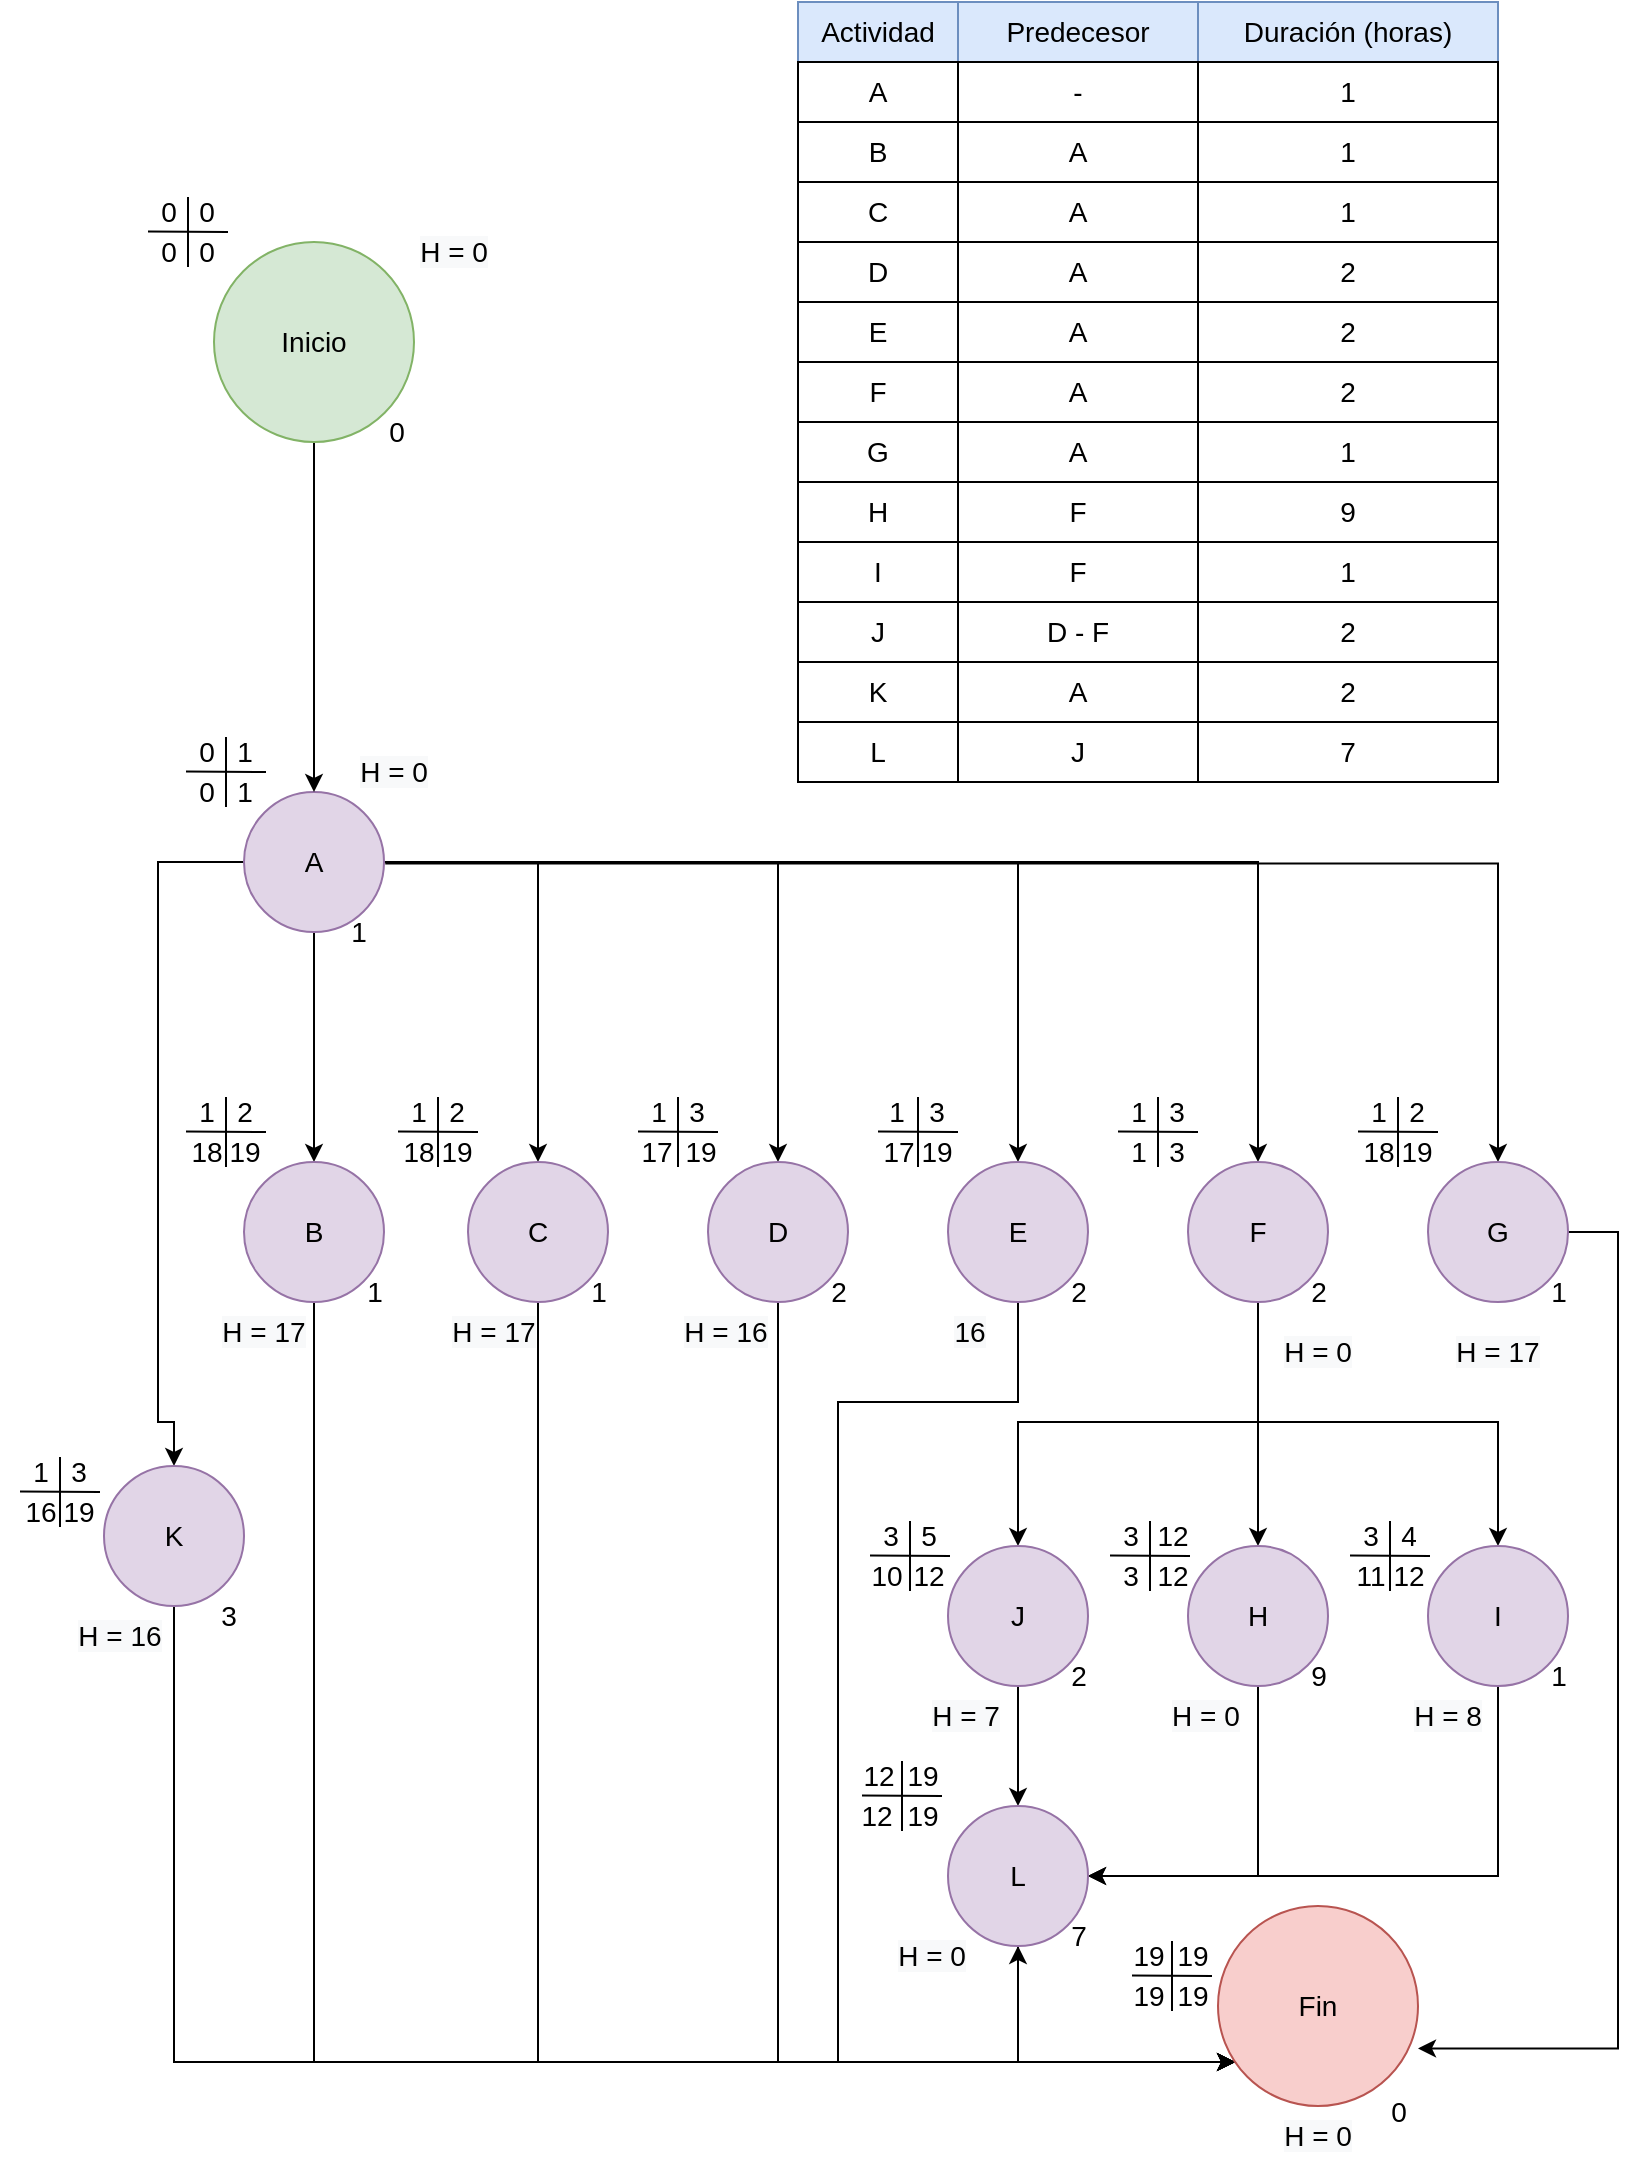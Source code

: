 <mxfile version="20.5.1" type="google"><diagram id="-ViDRQQMkuRnPx9I7hw5" name="Página-1"><mxGraphModel dx="1805" dy="514" grid="1" gridSize="10" guides="1" tooltips="1" connect="1" arrows="1" fold="1" page="1" pageScale="1" pageWidth="827" pageHeight="1169" math="0" shadow="0"><root><mxCell id="0"/><mxCell id="1" parent="0"/><mxCell id="EZRqEh25nMumWZ2dPONU-30" value="Predecesor" style="rounded=0;whiteSpace=wrap;html=1;fontSize=14;fillColor=#dae8fc;strokeColor=#6c8ebf;" vertex="1" parent="1"><mxGeometry x="430" y="40" width="120" height="30" as="geometry"/></mxCell><mxCell id="EZRqEh25nMumWZ2dPONU-31" value="Duración (horas)" style="rounded=0;whiteSpace=wrap;html=1;fontSize=14;fillColor=#dae8fc;strokeColor=#6c8ebf;" vertex="1" parent="1"><mxGeometry x="550" y="40" width="150" height="30" as="geometry"/></mxCell><mxCell id="EZRqEh25nMumWZ2dPONU-32" value="Actividad" style="rounded=0;whiteSpace=wrap;html=1;fontSize=14;fillColor=#dae8fc;strokeColor=#6c8ebf;" vertex="1" parent="1"><mxGeometry x="350" y="40" width="80" height="30" as="geometry"/></mxCell><mxCell id="EZRqEh25nMumWZ2dPONU-33" value="A" style="rounded=0;whiteSpace=wrap;html=1;fontSize=14;" vertex="1" parent="1"><mxGeometry x="350" y="70" width="80" height="30" as="geometry"/></mxCell><mxCell id="EZRqEh25nMumWZ2dPONU-34" value="B" style="rounded=0;whiteSpace=wrap;html=1;fontSize=14;" vertex="1" parent="1"><mxGeometry x="350" y="100" width="80" height="30" as="geometry"/></mxCell><mxCell id="EZRqEh25nMumWZ2dPONU-36" value="C" style="rounded=0;whiteSpace=wrap;html=1;fontSize=14;" vertex="1" parent="1"><mxGeometry x="350" y="130" width="80" height="30" as="geometry"/></mxCell><mxCell id="EZRqEh25nMumWZ2dPONU-37" value="-" style="rounded=0;whiteSpace=wrap;html=1;fontSize=14;" vertex="1" parent="1"><mxGeometry x="430" y="70" width="120" height="30" as="geometry"/></mxCell><mxCell id="EZRqEh25nMumWZ2dPONU-39" value="A" style="rounded=0;whiteSpace=wrap;html=1;fontSize=14;" vertex="1" parent="1"><mxGeometry x="430" y="100" width="120" height="30" as="geometry"/></mxCell><mxCell id="EZRqEh25nMumWZ2dPONU-40" value="" style="rounded=0;whiteSpace=wrap;html=1;fontSize=14;" vertex="1" parent="1"><mxGeometry x="430" y="130" width="120" height="30" as="geometry"/></mxCell><mxCell id="EZRqEh25nMumWZ2dPONU-41" value="1" style="rounded=0;whiteSpace=wrap;html=1;fontSize=14;" vertex="1" parent="1"><mxGeometry x="550" y="70" width="150" height="30" as="geometry"/></mxCell><mxCell id="EZRqEh25nMumWZ2dPONU-42" value="1" style="rounded=0;whiteSpace=wrap;html=1;fontSize=14;" vertex="1" parent="1"><mxGeometry x="550" y="100" width="150" height="30" as="geometry"/></mxCell><mxCell id="EZRqEh25nMumWZ2dPONU-43" value="" style="rounded=0;whiteSpace=wrap;html=1;fontSize=14;" vertex="1" parent="1"><mxGeometry x="550" y="130" width="150" height="30" as="geometry"/></mxCell><mxCell id="EZRqEh25nMumWZ2dPONU-44" value="C" style="rounded=0;whiteSpace=wrap;html=1;fontSize=14;" vertex="1" parent="1"><mxGeometry x="350" y="130" width="80" height="30" as="geometry"/></mxCell><mxCell id="EZRqEh25nMumWZ2dPONU-45" value="D" style="rounded=0;whiteSpace=wrap;html=1;fontSize=14;" vertex="1" parent="1"><mxGeometry x="350" y="160" width="80" height="30" as="geometry"/></mxCell><mxCell id="EZRqEh25nMumWZ2dPONU-46" value="A" style="rounded=0;whiteSpace=wrap;html=1;fontSize=14;" vertex="1" parent="1"><mxGeometry x="430" y="130" width="120" height="30" as="geometry"/></mxCell><mxCell id="EZRqEh25nMumWZ2dPONU-47" value="A" style="rounded=0;whiteSpace=wrap;html=1;fontSize=14;" vertex="1" parent="1"><mxGeometry x="430" y="160" width="120" height="30" as="geometry"/></mxCell><mxCell id="EZRqEh25nMumWZ2dPONU-48" value="1" style="rounded=0;whiteSpace=wrap;html=1;fontSize=14;" vertex="1" parent="1"><mxGeometry x="550" y="130" width="150" height="30" as="geometry"/></mxCell><mxCell id="EZRqEh25nMumWZ2dPONU-49" value="2" style="rounded=0;whiteSpace=wrap;html=1;fontSize=14;" vertex="1" parent="1"><mxGeometry x="550" y="160" width="150" height="30" as="geometry"/></mxCell><mxCell id="EZRqEh25nMumWZ2dPONU-56" value="E" style="rounded=0;whiteSpace=wrap;html=1;fontSize=14;" vertex="1" parent="1"><mxGeometry x="350" y="190" width="80" height="30" as="geometry"/></mxCell><mxCell id="EZRqEh25nMumWZ2dPONU-57" value="C" style="rounded=0;whiteSpace=wrap;html=1;fontSize=14;" vertex="1" parent="1"><mxGeometry x="350" y="220" width="80" height="30" as="geometry"/></mxCell><mxCell id="EZRqEh25nMumWZ2dPONU-58" value="A" style="rounded=0;whiteSpace=wrap;html=1;fontSize=14;" vertex="1" parent="1"><mxGeometry x="430" y="190" width="120" height="30" as="geometry"/></mxCell><mxCell id="EZRqEh25nMumWZ2dPONU-59" value="" style="rounded=0;whiteSpace=wrap;html=1;fontSize=14;" vertex="1" parent="1"><mxGeometry x="430" y="220" width="120" height="30" as="geometry"/></mxCell><mxCell id="EZRqEh25nMumWZ2dPONU-60" value="2" style="rounded=0;whiteSpace=wrap;html=1;fontSize=14;" vertex="1" parent="1"><mxGeometry x="550" y="190" width="150" height="30" as="geometry"/></mxCell><mxCell id="EZRqEh25nMumWZ2dPONU-61" value="" style="rounded=0;whiteSpace=wrap;html=1;fontSize=14;" vertex="1" parent="1"><mxGeometry x="550" y="220" width="150" height="30" as="geometry"/></mxCell><mxCell id="EZRqEh25nMumWZ2dPONU-62" value="F" style="rounded=0;whiteSpace=wrap;html=1;fontSize=14;" vertex="1" parent="1"><mxGeometry x="350" y="220" width="80" height="30" as="geometry"/></mxCell><mxCell id="EZRqEh25nMumWZ2dPONU-63" value="G" style="rounded=0;whiteSpace=wrap;html=1;fontSize=14;" vertex="1" parent="1"><mxGeometry x="350" y="250" width="80" height="30" as="geometry"/></mxCell><mxCell id="EZRqEh25nMumWZ2dPONU-64" value="A" style="rounded=0;whiteSpace=wrap;html=1;fontSize=14;" vertex="1" parent="1"><mxGeometry x="430" y="220" width="120" height="30" as="geometry"/></mxCell><mxCell id="EZRqEh25nMumWZ2dPONU-65" value="A" style="rounded=0;whiteSpace=wrap;html=1;fontSize=14;" vertex="1" parent="1"><mxGeometry x="430" y="250" width="120" height="30" as="geometry"/></mxCell><mxCell id="EZRqEh25nMumWZ2dPONU-66" value="2" style="rounded=0;whiteSpace=wrap;html=1;fontSize=14;" vertex="1" parent="1"><mxGeometry x="550" y="220" width="150" height="30" as="geometry"/></mxCell><mxCell id="EZRqEh25nMumWZ2dPONU-67" value="1" style="rounded=0;whiteSpace=wrap;html=1;fontSize=14;" vertex="1" parent="1"><mxGeometry x="550" y="250" width="150" height="30" as="geometry"/></mxCell><mxCell id="EZRqEh25nMumWZ2dPONU-89" value="C" style="rounded=0;whiteSpace=wrap;html=1;fontSize=14;" vertex="1" parent="1"><mxGeometry x="350" y="280" width="80" height="30" as="geometry"/></mxCell><mxCell id="EZRqEh25nMumWZ2dPONU-90" value="" style="rounded=0;whiteSpace=wrap;html=1;fontSize=14;" vertex="1" parent="1"><mxGeometry x="430" y="280" width="120" height="30" as="geometry"/></mxCell><mxCell id="EZRqEh25nMumWZ2dPONU-91" value="" style="rounded=0;whiteSpace=wrap;html=1;fontSize=14;" vertex="1" parent="1"><mxGeometry x="550" y="280" width="150" height="30" as="geometry"/></mxCell><mxCell id="EZRqEh25nMumWZ2dPONU-92" value="H" style="rounded=0;whiteSpace=wrap;html=1;fontSize=14;" vertex="1" parent="1"><mxGeometry x="350" y="280" width="80" height="30" as="geometry"/></mxCell><mxCell id="EZRqEh25nMumWZ2dPONU-93" value="I" style="rounded=0;whiteSpace=wrap;html=1;fontSize=14;" vertex="1" parent="1"><mxGeometry x="350" y="310" width="80" height="30" as="geometry"/></mxCell><mxCell id="EZRqEh25nMumWZ2dPONU-94" value="F" style="rounded=0;whiteSpace=wrap;html=1;fontSize=14;" vertex="1" parent="1"><mxGeometry x="430" y="280" width="120" height="30" as="geometry"/></mxCell><mxCell id="EZRqEh25nMumWZ2dPONU-95" value="F" style="rounded=0;whiteSpace=wrap;html=1;fontSize=14;" vertex="1" parent="1"><mxGeometry x="430" y="310" width="120" height="30" as="geometry"/></mxCell><mxCell id="EZRqEh25nMumWZ2dPONU-96" value="9" style="rounded=0;whiteSpace=wrap;html=1;fontSize=14;" vertex="1" parent="1"><mxGeometry x="550" y="280" width="150" height="30" as="geometry"/></mxCell><mxCell id="EZRqEh25nMumWZ2dPONU-97" value="1" style="rounded=0;whiteSpace=wrap;html=1;fontSize=14;" vertex="1" parent="1"><mxGeometry x="550" y="310" width="150" height="30" as="geometry"/></mxCell><mxCell id="EZRqEh25nMumWZ2dPONU-98" value="J" style="rounded=0;whiteSpace=wrap;html=1;fontSize=14;" vertex="1" parent="1"><mxGeometry x="350" y="340" width="80" height="30" as="geometry"/></mxCell><mxCell id="EZRqEh25nMumWZ2dPONU-99" value="C" style="rounded=0;whiteSpace=wrap;html=1;fontSize=14;" vertex="1" parent="1"><mxGeometry x="350" y="370" width="80" height="30" as="geometry"/></mxCell><mxCell id="EZRqEh25nMumWZ2dPONU-100" value="D - F" style="rounded=0;whiteSpace=wrap;html=1;fontSize=14;" vertex="1" parent="1"><mxGeometry x="430" y="340" width="120" height="30" as="geometry"/></mxCell><mxCell id="EZRqEh25nMumWZ2dPONU-101" value="" style="rounded=0;whiteSpace=wrap;html=1;fontSize=14;" vertex="1" parent="1"><mxGeometry x="430" y="370" width="120" height="30" as="geometry"/></mxCell><mxCell id="EZRqEh25nMumWZ2dPONU-102" value="2" style="rounded=0;whiteSpace=wrap;html=1;fontSize=14;" vertex="1" parent="1"><mxGeometry x="550" y="340" width="150" height="30" as="geometry"/></mxCell><mxCell id="EZRqEh25nMumWZ2dPONU-103" value="" style="rounded=0;whiteSpace=wrap;html=1;fontSize=14;" vertex="1" parent="1"><mxGeometry x="550" y="370" width="150" height="30" as="geometry"/></mxCell><mxCell id="EZRqEh25nMumWZ2dPONU-104" value="K" style="rounded=0;whiteSpace=wrap;html=1;fontSize=14;" vertex="1" parent="1"><mxGeometry x="350" y="370" width="80" height="30" as="geometry"/></mxCell><mxCell id="EZRqEh25nMumWZ2dPONU-105" value="L" style="rounded=0;whiteSpace=wrap;html=1;fontSize=14;" vertex="1" parent="1"><mxGeometry x="350" y="400" width="80" height="30" as="geometry"/></mxCell><mxCell id="EZRqEh25nMumWZ2dPONU-106" value="A" style="rounded=0;whiteSpace=wrap;html=1;fontSize=14;" vertex="1" parent="1"><mxGeometry x="430" y="370" width="120" height="30" as="geometry"/></mxCell><mxCell id="EZRqEh25nMumWZ2dPONU-107" value="J" style="rounded=0;whiteSpace=wrap;html=1;fontSize=14;" vertex="1" parent="1"><mxGeometry x="430" y="400" width="120" height="30" as="geometry"/></mxCell><mxCell id="EZRqEh25nMumWZ2dPONU-108" value="2" style="rounded=0;whiteSpace=wrap;html=1;fontSize=14;" vertex="1" parent="1"><mxGeometry x="550" y="370" width="150" height="30" as="geometry"/></mxCell><mxCell id="EZRqEh25nMumWZ2dPONU-109" value="7" style="rounded=0;whiteSpace=wrap;html=1;fontSize=14;" vertex="1" parent="1"><mxGeometry x="550" y="400" width="150" height="30" as="geometry"/></mxCell><mxCell id="EZRqEh25nMumWZ2dPONU-170" style="edgeStyle=orthogonalEdgeStyle;rounded=0;orthogonalLoop=1;jettySize=auto;html=1;entryX=0.5;entryY=0;entryDx=0;entryDy=0;fontSize=14;" edge="1" parent="1" target="EZRqEh25nMumWZ2dPONU-128"><mxGeometry relative="1" as="geometry"><mxPoint x="155" y="470" as="sourcePoint"/></mxGeometry></mxCell><mxCell id="EZRqEh25nMumWZ2dPONU-171" style="edgeStyle=orthogonalEdgeStyle;rounded=0;orthogonalLoop=1;jettySize=auto;html=1;entryX=0.5;entryY=0;entryDx=0;entryDy=0;fontSize=14;" edge="1" parent="1" target="EZRqEh25nMumWZ2dPONU-138"><mxGeometry relative="1" as="geometry"><mxPoint x="155" y="470" as="sourcePoint"/></mxGeometry></mxCell><mxCell id="EZRqEh25nMumWZ2dPONU-172" style="edgeStyle=orthogonalEdgeStyle;rounded=0;orthogonalLoop=1;jettySize=auto;html=1;entryX=0.5;entryY=0;entryDx=0;entryDy=0;fontSize=14;" edge="1" parent="1" target="EZRqEh25nMumWZ2dPONU-146"><mxGeometry relative="1" as="geometry"><mxPoint x="155" y="470" as="sourcePoint"/></mxGeometry></mxCell><mxCell id="EZRqEh25nMumWZ2dPONU-173" style="edgeStyle=orthogonalEdgeStyle;rounded=0;orthogonalLoop=1;jettySize=auto;html=1;entryX=0.5;entryY=0;entryDx=0;entryDy=0;fontSize=14;exitX=1;exitY=0.5;exitDx=0;exitDy=0;" edge="1" parent="1" source="EZRqEh25nMumWZ2dPONU-120" target="EZRqEh25nMumWZ2dPONU-154"><mxGeometry relative="1" as="geometry"><mxPoint x="155" y="470" as="sourcePoint"/></mxGeometry></mxCell><mxCell id="EZRqEh25nMumWZ2dPONU-174" style="edgeStyle=orthogonalEdgeStyle;rounded=0;orthogonalLoop=1;jettySize=auto;html=1;entryX=0.5;entryY=0;entryDx=0;entryDy=0;fontSize=14;exitX=1.009;exitY=0.51;exitDx=0;exitDy=0;exitPerimeter=0;" edge="1" parent="1" source="EZRqEh25nMumWZ2dPONU-120" target="EZRqEh25nMumWZ2dPONU-162"><mxGeometry relative="1" as="geometry"><mxPoint x="155" y="470" as="sourcePoint"/></mxGeometry></mxCell><mxCell id="EZRqEh25nMumWZ2dPONU-111" value="0" style="text;html=1;align=center;verticalAlign=middle;resizable=0;points=[];autosize=1;strokeColor=none;fillColor=none;fontSize=14;" vertex="1" parent="1"><mxGeometry x="134" y="240" width="30" height="30" as="geometry"/></mxCell><mxCell id="EZRqEh25nMumWZ2dPONU-112" value="" style="endArrow=none;html=1;rounded=0;fontSize=14;" edge="1" parent="1"><mxGeometry width="50" height="50" relative="1" as="geometry"><mxPoint x="25" y="154.76" as="sourcePoint"/><mxPoint x="65" y="155" as="targetPoint"/></mxGeometry></mxCell><mxCell id="EZRqEh25nMumWZ2dPONU-113" value="" style="endArrow=none;html=1;rounded=0;fontSize=14;" edge="1" parent="1"><mxGeometry width="50" height="50" relative="1" as="geometry"><mxPoint x="45" y="137.5" as="sourcePoint"/><mxPoint x="45" y="172.5" as="targetPoint"/></mxGeometry></mxCell><mxCell id="EZRqEh25nMumWZ2dPONU-114" value="0" style="text;html=1;align=center;verticalAlign=middle;resizable=0;points=[];autosize=1;strokeColor=none;fillColor=none;fontSize=14;" vertex="1" parent="1"><mxGeometry x="20" y="130" width="30" height="30" as="geometry"/></mxCell><mxCell id="EZRqEh25nMumWZ2dPONU-115" value="0" style="text;html=1;align=center;verticalAlign=middle;resizable=0;points=[];autosize=1;strokeColor=none;fillColor=none;fontSize=14;" vertex="1" parent="1"><mxGeometry x="39" y="130" width="30" height="30" as="geometry"/></mxCell><mxCell id="EZRqEh25nMumWZ2dPONU-116" value="0" style="text;html=1;align=center;verticalAlign=middle;resizable=0;points=[];autosize=1;strokeColor=none;fillColor=none;fontSize=14;" vertex="1" parent="1"><mxGeometry x="20" y="150" width="30" height="30" as="geometry"/></mxCell><mxCell id="EZRqEh25nMumWZ2dPONU-117" value="0" style="text;html=1;align=center;verticalAlign=middle;resizable=0;points=[];autosize=1;strokeColor=none;fillColor=none;fontSize=14;" vertex="1" parent="1"><mxGeometry x="39" y="150" width="30" height="30" as="geometry"/></mxCell><mxCell id="EZRqEh25nMumWZ2dPONU-192" style="edgeStyle=orthogonalEdgeStyle;rounded=0;orthogonalLoop=1;jettySize=auto;html=1;entryX=0.5;entryY=0;entryDx=0;entryDy=0;fontSize=14;" edge="1" parent="1" source="EZRqEh25nMumWZ2dPONU-120" target="EZRqEh25nMumWZ2dPONU-184"><mxGeometry relative="1" as="geometry"/></mxCell><mxCell id="EZRqEh25nMumWZ2dPONU-233" style="edgeStyle=orthogonalEdgeStyle;rounded=0;orthogonalLoop=1;jettySize=auto;html=1;fontSize=14;" edge="1" parent="1" source="EZRqEh25nMumWZ2dPONU-120" target="EZRqEh25nMumWZ2dPONU-224"><mxGeometry relative="1" as="geometry"><Array as="points"><mxPoint x="30" y="470"/><mxPoint x="30" y="750"/><mxPoint x="38" y="750"/></Array></mxGeometry></mxCell><mxCell id="EZRqEh25nMumWZ2dPONU-120" value="A" style="ellipse;whiteSpace=wrap;html=1;aspect=fixed;fontSize=14;fillColor=#e1d5e7;strokeColor=#9673a6;" vertex="1" parent="1"><mxGeometry x="73" y="435" width="70" height="70" as="geometry"/></mxCell><mxCell id="EZRqEh25nMumWZ2dPONU-121" value="1" style="text;html=1;align=center;verticalAlign=middle;resizable=0;points=[];autosize=1;strokeColor=none;fillColor=none;fontSize=14;" vertex="1" parent="1"><mxGeometry x="115" y="490" width="30" height="30" as="geometry"/></mxCell><mxCell id="EZRqEh25nMumWZ2dPONU-122" value="" style="endArrow=none;html=1;rounded=0;fontSize=14;" edge="1" parent="1"><mxGeometry width="50" height="50" relative="1" as="geometry"><mxPoint x="44" y="424.76" as="sourcePoint"/><mxPoint x="84" y="425" as="targetPoint"/></mxGeometry></mxCell><mxCell id="EZRqEh25nMumWZ2dPONU-123" value="" style="endArrow=none;html=1;rounded=0;fontSize=14;" edge="1" parent="1"><mxGeometry width="50" height="50" relative="1" as="geometry"><mxPoint x="64" y="407.5" as="sourcePoint"/><mxPoint x="64" y="442.5" as="targetPoint"/></mxGeometry></mxCell><mxCell id="EZRqEh25nMumWZ2dPONU-124" value="0" style="text;html=1;align=center;verticalAlign=middle;resizable=0;points=[];autosize=1;strokeColor=none;fillColor=none;fontSize=14;" vertex="1" parent="1"><mxGeometry x="39" y="400" width="30" height="30" as="geometry"/></mxCell><mxCell id="EZRqEh25nMumWZ2dPONU-125" value="1" style="text;html=1;align=center;verticalAlign=middle;resizable=0;points=[];autosize=1;strokeColor=none;fillColor=none;fontSize=14;" vertex="1" parent="1"><mxGeometry x="58" y="400" width="30" height="30" as="geometry"/></mxCell><mxCell id="EZRqEh25nMumWZ2dPONU-126" value="0" style="text;html=1;align=center;verticalAlign=middle;resizable=0;points=[];autosize=1;strokeColor=none;fillColor=none;fontSize=14;" vertex="1" parent="1"><mxGeometry x="39" y="420" width="30" height="30" as="geometry"/></mxCell><mxCell id="EZRqEh25nMumWZ2dPONU-127" value="1" style="text;html=1;align=center;verticalAlign=middle;resizable=0;points=[];autosize=1;strokeColor=none;fillColor=none;fontSize=14;" vertex="1" parent="1"><mxGeometry x="58" y="420" width="30" height="30" as="geometry"/></mxCell><mxCell id="EZRqEh25nMumWZ2dPONU-287" style="edgeStyle=orthogonalEdgeStyle;rounded=0;orthogonalLoop=1;jettySize=auto;html=1;fontSize=14;" edge="1" parent="1" source="EZRqEh25nMumWZ2dPONU-128" target="EZRqEh25nMumWZ2dPONU-259"><mxGeometry relative="1" as="geometry"><Array as="points"><mxPoint x="220" y="1070"/></Array></mxGeometry></mxCell><mxCell id="EZRqEh25nMumWZ2dPONU-128" value="C" style="ellipse;whiteSpace=wrap;html=1;aspect=fixed;fontSize=14;fillColor=#e1d5e7;strokeColor=#9673a6;" vertex="1" parent="1"><mxGeometry x="185" y="620" width="70" height="70" as="geometry"/></mxCell><mxCell id="EZRqEh25nMumWZ2dPONU-129" value="1" style="text;html=1;align=center;verticalAlign=middle;resizable=0;points=[];autosize=1;strokeColor=none;fillColor=none;fontSize=14;" vertex="1" parent="1"><mxGeometry x="235" y="670" width="30" height="30" as="geometry"/></mxCell><mxCell id="EZRqEh25nMumWZ2dPONU-130" value="" style="endArrow=none;html=1;rounded=0;fontSize=14;" edge="1" parent="1"><mxGeometry width="50" height="50" relative="1" as="geometry"><mxPoint x="150" y="604.76" as="sourcePoint"/><mxPoint x="190" y="605" as="targetPoint"/></mxGeometry></mxCell><mxCell id="EZRqEh25nMumWZ2dPONU-131" value="" style="endArrow=none;html=1;rounded=0;fontSize=14;" edge="1" parent="1"><mxGeometry width="50" height="50" relative="1" as="geometry"><mxPoint x="170" y="587.5" as="sourcePoint"/><mxPoint x="170" y="622.5" as="targetPoint"/></mxGeometry></mxCell><mxCell id="EZRqEh25nMumWZ2dPONU-132" value="2" style="text;html=1;align=center;verticalAlign=middle;resizable=0;points=[];autosize=1;strokeColor=none;fillColor=none;fontSize=14;" vertex="1" parent="1"><mxGeometry x="164" y="580" width="30" height="30" as="geometry"/></mxCell><mxCell id="EZRqEh25nMumWZ2dPONU-133" value="19" style="text;html=1;align=center;verticalAlign=middle;resizable=0;points=[];autosize=1;strokeColor=none;fillColor=none;fontSize=14;" vertex="1" parent="1"><mxGeometry x="159" y="600" width="40" height="30" as="geometry"/></mxCell><mxCell id="EZRqEh25nMumWZ2dPONU-135" value="1" style="text;html=1;align=center;verticalAlign=middle;resizable=0;points=[];autosize=1;strokeColor=none;fillColor=none;fontSize=14;" vertex="1" parent="1"><mxGeometry x="145" y="580" width="30" height="30" as="geometry"/></mxCell><mxCell id="EZRqEh25nMumWZ2dPONU-136" value="18" style="text;html=1;align=center;verticalAlign=middle;resizable=0;points=[];autosize=1;strokeColor=none;fillColor=none;fontSize=14;" vertex="1" parent="1"><mxGeometry x="140" y="600" width="40" height="30" as="geometry"/></mxCell><mxCell id="EZRqEh25nMumWZ2dPONU-290" style="edgeStyle=orthogonalEdgeStyle;rounded=0;orthogonalLoop=1;jettySize=auto;html=1;fontSize=14;" edge="1" parent="1" source="EZRqEh25nMumWZ2dPONU-138" target="EZRqEh25nMumWZ2dPONU-259"><mxGeometry relative="1" as="geometry"><Array as="points"><mxPoint x="340" y="1070"/></Array></mxGeometry></mxCell><mxCell id="EZRqEh25nMumWZ2dPONU-138" value="D" style="ellipse;whiteSpace=wrap;html=1;aspect=fixed;fontSize=14;fillColor=#e1d5e7;strokeColor=#9673a6;" vertex="1" parent="1"><mxGeometry x="305" y="620" width="70" height="70" as="geometry"/></mxCell><mxCell id="EZRqEh25nMumWZ2dPONU-139" value="2" style="text;html=1;align=center;verticalAlign=middle;resizable=0;points=[];autosize=1;strokeColor=none;fillColor=none;fontSize=14;" vertex="1" parent="1"><mxGeometry x="355" y="670" width="30" height="30" as="geometry"/></mxCell><mxCell id="EZRqEh25nMumWZ2dPONU-140" value="" style="endArrow=none;html=1;rounded=0;fontSize=14;" edge="1" parent="1"><mxGeometry width="50" height="50" relative="1" as="geometry"><mxPoint x="270" y="604.76" as="sourcePoint"/><mxPoint x="310" y="605" as="targetPoint"/></mxGeometry></mxCell><mxCell id="EZRqEh25nMumWZ2dPONU-141" value="" style="endArrow=none;html=1;rounded=0;fontSize=14;" edge="1" parent="1"><mxGeometry width="50" height="50" relative="1" as="geometry"><mxPoint x="290" y="587.5" as="sourcePoint"/><mxPoint x="290" y="622.5" as="targetPoint"/></mxGeometry></mxCell><mxCell id="EZRqEh25nMumWZ2dPONU-142" value="3" style="text;html=1;align=center;verticalAlign=middle;resizable=0;points=[];autosize=1;strokeColor=none;fillColor=none;fontSize=14;" vertex="1" parent="1"><mxGeometry x="284" y="580" width="30" height="30" as="geometry"/></mxCell><mxCell id="EZRqEh25nMumWZ2dPONU-143" value="19" style="text;html=1;align=center;verticalAlign=middle;resizable=0;points=[];autosize=1;strokeColor=none;fillColor=none;fontSize=14;" vertex="1" parent="1"><mxGeometry x="281" y="600" width="40" height="30" as="geometry"/></mxCell><mxCell id="EZRqEh25nMumWZ2dPONU-144" value="1" style="text;html=1;align=center;verticalAlign=middle;resizable=0;points=[];autosize=1;strokeColor=none;fillColor=none;fontSize=14;" vertex="1" parent="1"><mxGeometry x="265" y="580" width="30" height="30" as="geometry"/></mxCell><mxCell id="EZRqEh25nMumWZ2dPONU-145" value="17" style="text;html=1;align=center;verticalAlign=middle;resizable=0;points=[];autosize=1;strokeColor=none;fillColor=none;fontSize=14;" vertex="1" parent="1"><mxGeometry x="259" y="600" width="40" height="30" as="geometry"/></mxCell><mxCell id="EZRqEh25nMumWZ2dPONU-292" style="edgeStyle=orthogonalEdgeStyle;rounded=0;orthogonalLoop=1;jettySize=auto;html=1;fontSize=14;" edge="1" parent="1" source="EZRqEh25nMumWZ2dPONU-146" target="EZRqEh25nMumWZ2dPONU-259"><mxGeometry relative="1" as="geometry"><Array as="points"><mxPoint x="460" y="740"/><mxPoint x="370" y="740"/><mxPoint x="370" y="1070"/></Array></mxGeometry></mxCell><mxCell id="EZRqEh25nMumWZ2dPONU-146" value="E" style="ellipse;whiteSpace=wrap;html=1;aspect=fixed;fontSize=14;fillColor=#e1d5e7;strokeColor=#9673a6;" vertex="1" parent="1"><mxGeometry x="425" y="620" width="70" height="70" as="geometry"/></mxCell><mxCell id="EZRqEh25nMumWZ2dPONU-147" value="2" style="text;html=1;align=center;verticalAlign=middle;resizable=0;points=[];autosize=1;strokeColor=none;fillColor=none;fontSize=14;" vertex="1" parent="1"><mxGeometry x="475" y="670" width="30" height="30" as="geometry"/></mxCell><mxCell id="EZRqEh25nMumWZ2dPONU-148" value="" style="endArrow=none;html=1;rounded=0;fontSize=14;" edge="1" parent="1"><mxGeometry width="50" height="50" relative="1" as="geometry"><mxPoint x="390" y="604.76" as="sourcePoint"/><mxPoint x="430" y="605" as="targetPoint"/></mxGeometry></mxCell><mxCell id="EZRqEh25nMumWZ2dPONU-149" value="" style="endArrow=none;html=1;rounded=0;fontSize=14;" edge="1" parent="1"><mxGeometry width="50" height="50" relative="1" as="geometry"><mxPoint x="410" y="587.5" as="sourcePoint"/><mxPoint x="410" y="622.5" as="targetPoint"/></mxGeometry></mxCell><mxCell id="EZRqEh25nMumWZ2dPONU-150" value="3" style="text;html=1;align=center;verticalAlign=middle;resizable=0;points=[];autosize=1;strokeColor=none;fillColor=none;fontSize=14;" vertex="1" parent="1"><mxGeometry x="404" y="580" width="30" height="30" as="geometry"/></mxCell><mxCell id="EZRqEh25nMumWZ2dPONU-151" value="19" style="text;html=1;align=center;verticalAlign=middle;resizable=0;points=[];autosize=1;strokeColor=none;fillColor=none;fontSize=14;" vertex="1" parent="1"><mxGeometry x="399" y="600" width="40" height="30" as="geometry"/></mxCell><mxCell id="EZRqEh25nMumWZ2dPONU-152" value="1" style="text;html=1;align=center;verticalAlign=middle;resizable=0;points=[];autosize=1;strokeColor=none;fillColor=none;fontSize=14;" vertex="1" parent="1"><mxGeometry x="384" y="580" width="30" height="30" as="geometry"/></mxCell><mxCell id="EZRqEh25nMumWZ2dPONU-153" value="17" style="text;html=1;align=center;verticalAlign=middle;resizable=0;points=[];autosize=1;strokeColor=none;fillColor=none;fontSize=14;" vertex="1" parent="1"><mxGeometry x="380" y="600" width="40" height="30" as="geometry"/></mxCell><mxCell id="EZRqEh25nMumWZ2dPONU-199" style="edgeStyle=orthogonalEdgeStyle;rounded=0;orthogonalLoop=1;jettySize=auto;html=1;entryX=0.5;entryY=0;entryDx=0;entryDy=0;fontSize=14;" edge="1" parent="1" source="EZRqEh25nMumWZ2dPONU-154" target="EZRqEh25nMumWZ2dPONU-194"><mxGeometry relative="1" as="geometry"/></mxCell><mxCell id="EZRqEh25nMumWZ2dPONU-213" style="edgeStyle=orthogonalEdgeStyle;rounded=0;orthogonalLoop=1;jettySize=auto;html=1;entryX=0.5;entryY=0;entryDx=0;entryDy=0;fontSize=14;" edge="1" parent="1" source="EZRqEh25nMumWZ2dPONU-154" target="EZRqEh25nMumWZ2dPONU-203"><mxGeometry relative="1" as="geometry"><Array as="points"><mxPoint x="580" y="750"/><mxPoint x="700" y="750"/></Array></mxGeometry></mxCell><mxCell id="EZRqEh25nMumWZ2dPONU-222" style="edgeStyle=orthogonalEdgeStyle;rounded=0;orthogonalLoop=1;jettySize=auto;html=1;entryX=0.5;entryY=0;entryDx=0;entryDy=0;fontSize=14;" edge="1" parent="1" source="EZRqEh25nMumWZ2dPONU-154" target="EZRqEh25nMumWZ2dPONU-214"><mxGeometry relative="1" as="geometry"><Array as="points"><mxPoint x="580" y="750"/><mxPoint x="460" y="750"/></Array></mxGeometry></mxCell><mxCell id="EZRqEh25nMumWZ2dPONU-154" value="F" style="ellipse;whiteSpace=wrap;html=1;aspect=fixed;fontSize=14;fillColor=#e1d5e7;strokeColor=#9673a6;" vertex="1" parent="1"><mxGeometry x="545" y="620" width="70" height="70" as="geometry"/></mxCell><mxCell id="EZRqEh25nMumWZ2dPONU-155" value="2" style="text;html=1;align=center;verticalAlign=middle;resizable=0;points=[];autosize=1;strokeColor=none;fillColor=none;fontSize=14;" vertex="1" parent="1"><mxGeometry x="595" y="670" width="30" height="30" as="geometry"/></mxCell><mxCell id="EZRqEh25nMumWZ2dPONU-156" value="" style="endArrow=none;html=1;rounded=0;fontSize=14;" edge="1" parent="1"><mxGeometry width="50" height="50" relative="1" as="geometry"><mxPoint x="510" y="604.76" as="sourcePoint"/><mxPoint x="550" y="605" as="targetPoint"/></mxGeometry></mxCell><mxCell id="EZRqEh25nMumWZ2dPONU-157" value="" style="endArrow=none;html=1;rounded=0;fontSize=14;" edge="1" parent="1"><mxGeometry width="50" height="50" relative="1" as="geometry"><mxPoint x="530" y="587.5" as="sourcePoint"/><mxPoint x="530" y="622.5" as="targetPoint"/></mxGeometry></mxCell><mxCell id="EZRqEh25nMumWZ2dPONU-158" value="3" style="text;html=1;align=center;verticalAlign=middle;resizable=0;points=[];autosize=1;strokeColor=none;fillColor=none;fontSize=14;" vertex="1" parent="1"><mxGeometry x="524" y="580" width="30" height="30" as="geometry"/></mxCell><mxCell id="EZRqEh25nMumWZ2dPONU-159" value="3" style="text;html=1;align=center;verticalAlign=middle;resizable=0;points=[];autosize=1;strokeColor=none;fillColor=none;fontSize=14;" vertex="1" parent="1"><mxGeometry x="524" y="600" width="30" height="30" as="geometry"/></mxCell><mxCell id="EZRqEh25nMumWZ2dPONU-160" value="1" style="text;html=1;align=center;verticalAlign=middle;resizable=0;points=[];autosize=1;strokeColor=none;fillColor=none;fontSize=14;" vertex="1" parent="1"><mxGeometry x="505" y="580" width="30" height="30" as="geometry"/></mxCell><mxCell id="EZRqEh25nMumWZ2dPONU-161" value="1" style="text;html=1;align=center;verticalAlign=middle;resizable=0;points=[];autosize=1;strokeColor=none;fillColor=none;fontSize=14;" vertex="1" parent="1"><mxGeometry x="505" y="600" width="30" height="30" as="geometry"/></mxCell><mxCell id="EZRqEh25nMumWZ2dPONU-293" style="edgeStyle=orthogonalEdgeStyle;rounded=0;orthogonalLoop=1;jettySize=auto;html=1;entryX=1;entryY=0.712;entryDx=0;entryDy=0;entryPerimeter=0;fontSize=14;" edge="1" parent="1" source="EZRqEh25nMumWZ2dPONU-162" target="EZRqEh25nMumWZ2dPONU-259"><mxGeometry relative="1" as="geometry"><Array as="points"><mxPoint x="760" y="655"/><mxPoint x="760" y="1063"/></Array></mxGeometry></mxCell><mxCell id="EZRqEh25nMumWZ2dPONU-162" value="G" style="ellipse;whiteSpace=wrap;html=1;aspect=fixed;fontSize=14;fillColor=#e1d5e7;strokeColor=#9673a6;" vertex="1" parent="1"><mxGeometry x="665" y="620" width="70" height="70" as="geometry"/></mxCell><mxCell id="EZRqEh25nMumWZ2dPONU-163" value="1" style="text;html=1;align=center;verticalAlign=middle;resizable=0;points=[];autosize=1;strokeColor=none;fillColor=none;fontSize=14;" vertex="1" parent="1"><mxGeometry x="715" y="670" width="30" height="30" as="geometry"/></mxCell><mxCell id="EZRqEh25nMumWZ2dPONU-164" value="" style="endArrow=none;html=1;rounded=0;fontSize=14;" edge="1" parent="1"><mxGeometry width="50" height="50" relative="1" as="geometry"><mxPoint x="630" y="604.76" as="sourcePoint"/><mxPoint x="670" y="605" as="targetPoint"/></mxGeometry></mxCell><mxCell id="EZRqEh25nMumWZ2dPONU-165" value="" style="endArrow=none;html=1;rounded=0;fontSize=14;" edge="1" parent="1"><mxGeometry width="50" height="50" relative="1" as="geometry"><mxPoint x="650" y="587.5" as="sourcePoint"/><mxPoint x="650" y="622.5" as="targetPoint"/></mxGeometry></mxCell><mxCell id="EZRqEh25nMumWZ2dPONU-166" value="2" style="text;html=1;align=center;verticalAlign=middle;resizable=0;points=[];autosize=1;strokeColor=none;fillColor=none;fontSize=14;" vertex="1" parent="1"><mxGeometry x="644" y="580" width="30" height="30" as="geometry"/></mxCell><mxCell id="EZRqEh25nMumWZ2dPONU-167" value="19" style="text;html=1;align=center;verticalAlign=middle;resizable=0;points=[];autosize=1;strokeColor=none;fillColor=none;fontSize=14;" vertex="1" parent="1"><mxGeometry x="639" y="600" width="40" height="30" as="geometry"/></mxCell><mxCell id="EZRqEh25nMumWZ2dPONU-168" value="1" style="text;html=1;align=center;verticalAlign=middle;resizable=0;points=[];autosize=1;strokeColor=none;fillColor=none;fontSize=14;" vertex="1" parent="1"><mxGeometry x="625" y="580" width="30" height="30" as="geometry"/></mxCell><mxCell id="EZRqEh25nMumWZ2dPONU-169" value="18" style="text;html=1;align=center;verticalAlign=middle;resizable=0;points=[];autosize=1;strokeColor=none;fillColor=none;fontSize=14;" vertex="1" parent="1"><mxGeometry x="620" y="600" width="40" height="30" as="geometry"/></mxCell><mxCell id="EZRqEh25nMumWZ2dPONU-176" style="edgeStyle=orthogonalEdgeStyle;rounded=0;orthogonalLoop=1;jettySize=auto;html=1;entryX=0.5;entryY=0;entryDx=0;entryDy=0;fontSize=14;" edge="1" parent="1" source="EZRqEh25nMumWZ2dPONU-175" target="EZRqEh25nMumWZ2dPONU-120"><mxGeometry relative="1" as="geometry"/></mxCell><mxCell id="EZRqEh25nMumWZ2dPONU-175" value="Inicio" style="ellipse;whiteSpace=wrap;html=1;aspect=fixed;fontSize=14;fillColor=#d5e8d4;strokeColor=#82b366;" vertex="1" parent="1"><mxGeometry x="58" y="160" width="100" height="100" as="geometry"/></mxCell><mxCell id="EZRqEh25nMumWZ2dPONU-286" style="edgeStyle=orthogonalEdgeStyle;rounded=0;orthogonalLoop=1;jettySize=auto;html=1;fontSize=14;" edge="1" parent="1" source="EZRqEh25nMumWZ2dPONU-184" target="EZRqEh25nMumWZ2dPONU-234"><mxGeometry relative="1" as="geometry"><Array as="points"><mxPoint x="108" y="1070"/><mxPoint x="460" y="1070"/></Array></mxGeometry></mxCell><mxCell id="EZRqEh25nMumWZ2dPONU-184" value="B" style="ellipse;whiteSpace=wrap;html=1;aspect=fixed;fontSize=14;fillColor=#e1d5e7;strokeColor=#9673a6;" vertex="1" parent="1"><mxGeometry x="73" y="620" width="70" height="70" as="geometry"/></mxCell><mxCell id="EZRqEh25nMumWZ2dPONU-186" value="" style="endArrow=none;html=1;rounded=0;fontSize=14;" edge="1" parent="1"><mxGeometry width="50" height="50" relative="1" as="geometry"><mxPoint x="44" y="604.76" as="sourcePoint"/><mxPoint x="84" y="605" as="targetPoint"/></mxGeometry></mxCell><mxCell id="EZRqEh25nMumWZ2dPONU-187" value="" style="endArrow=none;html=1;rounded=0;fontSize=14;" edge="1" parent="1"><mxGeometry width="50" height="50" relative="1" as="geometry"><mxPoint x="64" y="587.5" as="sourcePoint"/><mxPoint x="64" y="622.5" as="targetPoint"/></mxGeometry></mxCell><mxCell id="EZRqEh25nMumWZ2dPONU-188" value="2" style="text;html=1;align=center;verticalAlign=middle;resizable=0;points=[];autosize=1;strokeColor=none;fillColor=none;fontSize=14;" vertex="1" parent="1"><mxGeometry x="58" y="580" width="30" height="30" as="geometry"/></mxCell><mxCell id="EZRqEh25nMumWZ2dPONU-189" value="1" style="text;html=1;align=center;verticalAlign=middle;resizable=0;points=[];autosize=1;strokeColor=none;fillColor=none;fontSize=14;" vertex="1" parent="1"><mxGeometry x="39" y="580" width="30" height="30" as="geometry"/></mxCell><mxCell id="EZRqEh25nMumWZ2dPONU-190" value="18" style="text;html=1;align=center;verticalAlign=middle;resizable=0;points=[];autosize=1;strokeColor=none;fillColor=none;fontSize=14;" vertex="1" parent="1"><mxGeometry x="34" y="600" width="40" height="30" as="geometry"/></mxCell><mxCell id="EZRqEh25nMumWZ2dPONU-191" value="19" style="text;html=1;align=center;verticalAlign=middle;resizable=0;points=[];autosize=1;strokeColor=none;fillColor=none;fontSize=14;" vertex="1" parent="1"><mxGeometry x="53" y="600" width="40" height="30" as="geometry"/></mxCell><mxCell id="EZRqEh25nMumWZ2dPONU-193" value="1" style="text;html=1;align=center;verticalAlign=middle;resizable=0;points=[];autosize=1;strokeColor=none;fillColor=none;fontSize=14;" vertex="1" parent="1"><mxGeometry x="123" y="670" width="30" height="30" as="geometry"/></mxCell><mxCell id="EZRqEh25nMumWZ2dPONU-261" style="edgeStyle=orthogonalEdgeStyle;rounded=0;orthogonalLoop=1;jettySize=auto;html=1;fontSize=14;" edge="1" parent="1" source="EZRqEh25nMumWZ2dPONU-194" target="EZRqEh25nMumWZ2dPONU-234"><mxGeometry relative="1" as="geometry"><Array as="points"><mxPoint x="580" y="977"/></Array></mxGeometry></mxCell><mxCell id="EZRqEh25nMumWZ2dPONU-194" value="H" style="ellipse;whiteSpace=wrap;html=1;aspect=fixed;fontSize=14;fillColor=#e1d5e7;strokeColor=#9673a6;" vertex="1" parent="1"><mxGeometry x="545" y="812" width="70" height="70" as="geometry"/></mxCell><mxCell id="EZRqEh25nMumWZ2dPONU-195" value="" style="endArrow=none;html=1;rounded=0;fontSize=14;" edge="1" parent="1"><mxGeometry width="50" height="50" relative="1" as="geometry"><mxPoint x="506" y="816.76" as="sourcePoint"/><mxPoint x="546" y="817" as="targetPoint"/></mxGeometry></mxCell><mxCell id="EZRqEh25nMumWZ2dPONU-196" value="" style="endArrow=none;html=1;rounded=0;fontSize=14;" edge="1" parent="1"><mxGeometry width="50" height="50" relative="1" as="geometry"><mxPoint x="526" y="799.5" as="sourcePoint"/><mxPoint x="526" y="834.5" as="targetPoint"/></mxGeometry></mxCell><mxCell id="EZRqEh25nMumWZ2dPONU-197" value="3" style="text;html=1;align=center;verticalAlign=middle;resizable=0;points=[];autosize=1;strokeColor=none;fillColor=none;fontSize=14;" vertex="1" parent="1"><mxGeometry x="501" y="792" width="30" height="30" as="geometry"/></mxCell><mxCell id="EZRqEh25nMumWZ2dPONU-198" value="12" style="text;html=1;align=center;verticalAlign=middle;resizable=0;points=[];autosize=1;strokeColor=none;fillColor=none;fontSize=14;" vertex="1" parent="1"><mxGeometry x="517" y="792" width="40" height="30" as="geometry"/></mxCell><mxCell id="EZRqEh25nMumWZ2dPONU-200" value="9" style="text;html=1;align=center;verticalAlign=middle;resizable=0;points=[];autosize=1;strokeColor=none;fillColor=none;fontSize=14;" vertex="1" parent="1"><mxGeometry x="595" y="862" width="30" height="30" as="geometry"/></mxCell><mxCell id="EZRqEh25nMumWZ2dPONU-201" value="12" style="text;html=1;align=center;verticalAlign=middle;resizable=0;points=[];autosize=1;strokeColor=none;fillColor=none;fontSize=14;" vertex="1" parent="1"><mxGeometry x="517" y="812" width="40" height="30" as="geometry"/></mxCell><mxCell id="EZRqEh25nMumWZ2dPONU-202" value="3" style="text;html=1;align=center;verticalAlign=middle;resizable=0;points=[];autosize=1;strokeColor=none;fillColor=none;fontSize=14;" vertex="1" parent="1"><mxGeometry x="501" y="812" width="30" height="30" as="geometry"/></mxCell><mxCell id="EZRqEh25nMumWZ2dPONU-262" style="edgeStyle=orthogonalEdgeStyle;rounded=0;orthogonalLoop=1;jettySize=auto;html=1;fontSize=14;" edge="1" parent="1" source="EZRqEh25nMumWZ2dPONU-203" target="EZRqEh25nMumWZ2dPONU-234"><mxGeometry relative="1" as="geometry"><Array as="points"><mxPoint x="700" y="977"/></Array></mxGeometry></mxCell><mxCell id="EZRqEh25nMumWZ2dPONU-203" value="I" style="ellipse;whiteSpace=wrap;html=1;aspect=fixed;fontSize=14;fillColor=#e1d5e7;strokeColor=#9673a6;" vertex="1" parent="1"><mxGeometry x="665" y="812" width="70" height="70" as="geometry"/></mxCell><mxCell id="EZRqEh25nMumWZ2dPONU-204" value="" style="endArrow=none;html=1;rounded=0;fontSize=14;" edge="1" parent="1"><mxGeometry width="50" height="50" relative="1" as="geometry"><mxPoint x="626" y="816.76" as="sourcePoint"/><mxPoint x="666" y="817" as="targetPoint"/></mxGeometry></mxCell><mxCell id="EZRqEh25nMumWZ2dPONU-205" value="" style="endArrow=none;html=1;rounded=0;fontSize=14;" edge="1" parent="1"><mxGeometry width="50" height="50" relative="1" as="geometry"><mxPoint x="646" y="799.5" as="sourcePoint"/><mxPoint x="646" y="834.5" as="targetPoint"/></mxGeometry></mxCell><mxCell id="EZRqEh25nMumWZ2dPONU-206" value="3" style="text;html=1;align=center;verticalAlign=middle;resizable=0;points=[];autosize=1;strokeColor=none;fillColor=none;fontSize=14;" vertex="1" parent="1"><mxGeometry x="621" y="792" width="30" height="30" as="geometry"/></mxCell><mxCell id="EZRqEh25nMumWZ2dPONU-207" value="4" style="text;html=1;align=center;verticalAlign=middle;resizable=0;points=[];autosize=1;strokeColor=none;fillColor=none;fontSize=14;" vertex="1" parent="1"><mxGeometry x="640" y="792" width="30" height="30" as="geometry"/></mxCell><mxCell id="EZRqEh25nMumWZ2dPONU-208" value="1" style="text;html=1;align=center;verticalAlign=middle;resizable=0;points=[];autosize=1;strokeColor=none;fillColor=none;fontSize=14;" vertex="1" parent="1"><mxGeometry x="715" y="862" width="30" height="30" as="geometry"/></mxCell><mxCell id="EZRqEh25nMumWZ2dPONU-209" value="12" style="text;html=1;align=center;verticalAlign=middle;resizable=0;points=[];autosize=1;strokeColor=none;fillColor=none;fontSize=14;" vertex="1" parent="1"><mxGeometry x="635" y="812" width="40" height="30" as="geometry"/></mxCell><mxCell id="EZRqEh25nMumWZ2dPONU-210" value="11" style="text;html=1;align=center;verticalAlign=middle;resizable=0;points=[];autosize=1;strokeColor=none;fillColor=none;fontSize=14;" vertex="1" parent="1"><mxGeometry x="616" y="812" width="40" height="30" as="geometry"/></mxCell><mxCell id="EZRqEh25nMumWZ2dPONU-242" style="edgeStyle=orthogonalEdgeStyle;rounded=0;orthogonalLoop=1;jettySize=auto;html=1;entryX=0.5;entryY=0;entryDx=0;entryDy=0;fontSize=14;" edge="1" parent="1" source="EZRqEh25nMumWZ2dPONU-214" target="EZRqEh25nMumWZ2dPONU-234"><mxGeometry relative="1" as="geometry"/></mxCell><mxCell id="EZRqEh25nMumWZ2dPONU-214" value="J" style="ellipse;whiteSpace=wrap;html=1;aspect=fixed;fontSize=14;fillColor=#e1d5e7;strokeColor=#9673a6;" vertex="1" parent="1"><mxGeometry x="425" y="812" width="70" height="70" as="geometry"/></mxCell><mxCell id="EZRqEh25nMumWZ2dPONU-215" value="" style="endArrow=none;html=1;rounded=0;fontSize=14;" edge="1" parent="1"><mxGeometry width="50" height="50" relative="1" as="geometry"><mxPoint x="386" y="816.76" as="sourcePoint"/><mxPoint x="426" y="817" as="targetPoint"/></mxGeometry></mxCell><mxCell id="EZRqEh25nMumWZ2dPONU-216" value="" style="endArrow=none;html=1;rounded=0;fontSize=14;" edge="1" parent="1"><mxGeometry width="50" height="50" relative="1" as="geometry"><mxPoint x="406" y="799.5" as="sourcePoint"/><mxPoint x="406" y="834.5" as="targetPoint"/></mxGeometry></mxCell><mxCell id="EZRqEh25nMumWZ2dPONU-217" value="3" style="text;html=1;align=center;verticalAlign=middle;resizable=0;points=[];autosize=1;strokeColor=none;fillColor=none;fontSize=14;" vertex="1" parent="1"><mxGeometry x="381" y="792" width="30" height="30" as="geometry"/></mxCell><mxCell id="EZRqEh25nMumWZ2dPONU-218" value="5" style="text;html=1;align=center;verticalAlign=middle;resizable=0;points=[];autosize=1;strokeColor=none;fillColor=none;fontSize=14;" vertex="1" parent="1"><mxGeometry x="400" y="792" width="30" height="30" as="geometry"/></mxCell><mxCell id="EZRqEh25nMumWZ2dPONU-219" value="2" style="text;html=1;align=center;verticalAlign=middle;resizable=0;points=[];autosize=1;strokeColor=none;fillColor=none;fontSize=14;" vertex="1" parent="1"><mxGeometry x="475" y="862" width="30" height="30" as="geometry"/></mxCell><mxCell id="EZRqEh25nMumWZ2dPONU-220" value="12" style="text;html=1;align=center;verticalAlign=middle;resizable=0;points=[];autosize=1;strokeColor=none;fillColor=none;fontSize=14;" vertex="1" parent="1"><mxGeometry x="395" y="812" width="40" height="30" as="geometry"/></mxCell><mxCell id="EZRqEh25nMumWZ2dPONU-221" value="10" style="text;html=1;align=center;verticalAlign=middle;resizable=0;points=[];autosize=1;strokeColor=none;fillColor=none;fontSize=14;" vertex="1" parent="1"><mxGeometry x="374" y="812" width="40" height="30" as="geometry"/></mxCell><mxCell id="EZRqEh25nMumWZ2dPONU-298" style="edgeStyle=orthogonalEdgeStyle;rounded=0;orthogonalLoop=1;jettySize=auto;html=1;fontSize=14;" edge="1" parent="1" source="EZRqEh25nMumWZ2dPONU-224" target="EZRqEh25nMumWZ2dPONU-259"><mxGeometry relative="1" as="geometry"><Array as="points"><mxPoint x="38" y="1070"/></Array></mxGeometry></mxCell><mxCell id="EZRqEh25nMumWZ2dPONU-224" value="K" style="ellipse;whiteSpace=wrap;html=1;aspect=fixed;fontSize=14;fillColor=#e1d5e7;strokeColor=#9673a6;" vertex="1" parent="1"><mxGeometry x="3" y="772" width="70" height="70" as="geometry"/></mxCell><mxCell id="EZRqEh25nMumWZ2dPONU-225" value="" style="endArrow=none;html=1;rounded=0;fontSize=14;" edge="1" parent="1"><mxGeometry width="50" height="50" relative="1" as="geometry"><mxPoint x="-39" y="784.76" as="sourcePoint"/><mxPoint x="1" y="785" as="targetPoint"/></mxGeometry></mxCell><mxCell id="EZRqEh25nMumWZ2dPONU-226" value="" style="endArrow=none;html=1;rounded=0;fontSize=14;" edge="1" parent="1"><mxGeometry width="50" height="50" relative="1" as="geometry"><mxPoint x="-19" y="767.5" as="sourcePoint"/><mxPoint x="-19" y="802.5" as="targetPoint"/></mxGeometry></mxCell><mxCell id="EZRqEh25nMumWZ2dPONU-227" value="1" style="text;html=1;align=center;verticalAlign=middle;resizable=0;points=[];autosize=1;strokeColor=none;fillColor=none;fontSize=14;" vertex="1" parent="1"><mxGeometry x="-44" y="760" width="30" height="30" as="geometry"/></mxCell><mxCell id="EZRqEh25nMumWZ2dPONU-228" value="3" style="text;html=1;align=center;verticalAlign=middle;resizable=0;points=[];autosize=1;strokeColor=none;fillColor=none;fontSize=14;" vertex="1" parent="1"><mxGeometry x="-25" y="760" width="30" height="30" as="geometry"/></mxCell><mxCell id="EZRqEh25nMumWZ2dPONU-229" value="3" style="text;html=1;align=center;verticalAlign=middle;resizable=0;points=[];autosize=1;strokeColor=none;fillColor=none;fontSize=14;" vertex="1" parent="1"><mxGeometry x="50" y="832" width="30" height="30" as="geometry"/></mxCell><mxCell id="EZRqEh25nMumWZ2dPONU-230" value="19" style="text;html=1;align=center;verticalAlign=middle;resizable=0;points=[];autosize=1;strokeColor=none;fillColor=none;fontSize=14;" vertex="1" parent="1"><mxGeometry x="-30" y="780" width="40" height="30" as="geometry"/></mxCell><mxCell id="EZRqEh25nMumWZ2dPONU-231" value="16" style="text;html=1;align=center;verticalAlign=middle;resizable=0;points=[];autosize=1;strokeColor=none;fillColor=none;fontSize=14;" vertex="1" parent="1"><mxGeometry x="-49" y="780" width="40" height="30" as="geometry"/></mxCell><mxCell id="EZRqEh25nMumWZ2dPONU-260" style="edgeStyle=orthogonalEdgeStyle;rounded=0;orthogonalLoop=1;jettySize=auto;html=1;fontSize=14;" edge="1" parent="1" source="EZRqEh25nMumWZ2dPONU-234" target="EZRqEh25nMumWZ2dPONU-259"><mxGeometry relative="1" as="geometry"><mxPoint x="550" y="1082" as="targetPoint"/><Array as="points"><mxPoint x="460" y="1070"/></Array></mxGeometry></mxCell><mxCell id="EZRqEh25nMumWZ2dPONU-234" value="L" style="ellipse;whiteSpace=wrap;html=1;aspect=fixed;fontSize=14;fillColor=#e1d5e7;strokeColor=#9673a6;" vertex="1" parent="1"><mxGeometry x="425" y="942" width="70" height="70" as="geometry"/></mxCell><mxCell id="EZRqEh25nMumWZ2dPONU-235" value="" style="endArrow=none;html=1;rounded=0;fontSize=14;" edge="1" parent="1"><mxGeometry width="50" height="50" relative="1" as="geometry"><mxPoint x="382" y="936.76" as="sourcePoint"/><mxPoint x="422" y="937" as="targetPoint"/></mxGeometry></mxCell><mxCell id="EZRqEh25nMumWZ2dPONU-236" value="" style="endArrow=none;html=1;rounded=0;fontSize=14;" edge="1" parent="1"><mxGeometry width="50" height="50" relative="1" as="geometry"><mxPoint x="402" y="919.5" as="sourcePoint"/><mxPoint x="402" y="954.5" as="targetPoint"/></mxGeometry></mxCell><mxCell id="EZRqEh25nMumWZ2dPONU-237" value="12" style="text;html=1;align=center;verticalAlign=middle;resizable=0;points=[];autosize=1;strokeColor=none;fillColor=none;fontSize=14;" vertex="1" parent="1"><mxGeometry x="370" y="912" width="40" height="30" as="geometry"/></mxCell><mxCell id="EZRqEh25nMumWZ2dPONU-238" value="19" style="text;html=1;align=center;verticalAlign=middle;resizable=0;points=[];autosize=1;strokeColor=none;fillColor=none;fontSize=14;" vertex="1" parent="1"><mxGeometry x="392" y="912" width="40" height="30" as="geometry"/></mxCell><mxCell id="EZRqEh25nMumWZ2dPONU-239" value="7" style="text;html=1;align=center;verticalAlign=middle;resizable=0;points=[];autosize=1;strokeColor=none;fillColor=none;fontSize=14;" vertex="1" parent="1"><mxGeometry x="475" y="992" width="30" height="30" as="geometry"/></mxCell><mxCell id="EZRqEh25nMumWZ2dPONU-240" value="19" style="text;html=1;align=center;verticalAlign=middle;resizable=0;points=[];autosize=1;strokeColor=none;fillColor=none;fontSize=14;" vertex="1" parent="1"><mxGeometry x="392" y="932" width="40" height="30" as="geometry"/></mxCell><mxCell id="EZRqEh25nMumWZ2dPONU-241" value="12" style="text;html=1;align=center;verticalAlign=middle;resizable=0;points=[];autosize=1;strokeColor=none;fillColor=none;fontSize=14;" vertex="1" parent="1"><mxGeometry x="369" y="932" width="40" height="30" as="geometry"/></mxCell><mxCell id="EZRqEh25nMumWZ2dPONU-252" value="0" style="text;html=1;align=center;verticalAlign=middle;resizable=0;points=[];autosize=1;strokeColor=none;fillColor=none;fontSize=14;" vertex="1" parent="1"><mxGeometry x="635" y="1080" width="30" height="30" as="geometry"/></mxCell><mxCell id="EZRqEh25nMumWZ2dPONU-253" value="" style="endArrow=none;html=1;rounded=0;fontSize=14;" edge="1" parent="1"><mxGeometry width="50" height="50" relative="1" as="geometry"><mxPoint x="517" y="1026.76" as="sourcePoint"/><mxPoint x="557" y="1027" as="targetPoint"/></mxGeometry></mxCell><mxCell id="EZRqEh25nMumWZ2dPONU-254" value="" style="endArrow=none;html=1;rounded=0;fontSize=14;" edge="1" parent="1"><mxGeometry width="50" height="50" relative="1" as="geometry"><mxPoint x="537" y="1009.5" as="sourcePoint"/><mxPoint x="537" y="1044.5" as="targetPoint"/></mxGeometry></mxCell><mxCell id="EZRqEh25nMumWZ2dPONU-255" value="19" style="text;html=1;align=center;verticalAlign=middle;resizable=0;points=[];autosize=1;strokeColor=none;fillColor=none;fontSize=14;" vertex="1" parent="1"><mxGeometry x="505" y="1002" width="40" height="30" as="geometry"/></mxCell><mxCell id="EZRqEh25nMumWZ2dPONU-256" value="19" style="text;html=1;align=center;verticalAlign=middle;resizable=0;points=[];autosize=1;strokeColor=none;fillColor=none;fontSize=14;" vertex="1" parent="1"><mxGeometry x="527" y="1002" width="40" height="30" as="geometry"/></mxCell><mxCell id="EZRqEh25nMumWZ2dPONU-257" value="19" style="text;html=1;align=center;verticalAlign=middle;resizable=0;points=[];autosize=1;strokeColor=none;fillColor=none;fontSize=14;" vertex="1" parent="1"><mxGeometry x="505" y="1022" width="40" height="30" as="geometry"/></mxCell><mxCell id="EZRqEh25nMumWZ2dPONU-258" value="19" style="text;html=1;align=center;verticalAlign=middle;resizable=0;points=[];autosize=1;strokeColor=none;fillColor=none;fontSize=14;" vertex="1" parent="1"><mxGeometry x="527" y="1022" width="40" height="30" as="geometry"/></mxCell><mxCell id="EZRqEh25nMumWZ2dPONU-259" value="Fin" style="ellipse;whiteSpace=wrap;html=1;aspect=fixed;fontSize=14;fillColor=#f8cecc;strokeColor=#b85450;" vertex="1" parent="1"><mxGeometry x="560" y="992" width="100" height="100" as="geometry"/></mxCell><mxCell id="EZRqEh25nMumWZ2dPONU-274" value="&lt;span style=&quot;color: rgb(0, 0, 0); font-family: Helvetica; font-size: 14px; font-style: normal; font-variant-ligatures: normal; font-variant-caps: normal; font-weight: 400; letter-spacing: normal; orphans: 2; text-indent: 0px; text-transform: none; widows: 2; word-spacing: 0px; -webkit-text-stroke-width: 0px; background-color: rgb(248, 249, 250); text-decoration-thickness: initial; text-decoration-style: initial; text-decoration-color: initial; float: none; display: inline !important;&quot;&gt;H = 17&lt;/span&gt;" style="text;whiteSpace=wrap;html=1;fontSize=14;align=center;" vertex="1" parent="1"><mxGeometry x="173" y="690" width="50" height="40" as="geometry"/></mxCell><mxCell id="EZRqEh25nMumWZ2dPONU-275" value="&lt;span style=&quot;color: rgb(0, 0, 0); font-family: Helvetica; font-size: 14px; font-style: normal; font-variant-ligatures: normal; font-variant-caps: normal; font-weight: 400; letter-spacing: normal; orphans: 2; text-indent: 0px; text-transform: none; widows: 2; word-spacing: 0px; -webkit-text-stroke-width: 0px; background-color: rgb(248, 249, 250); text-decoration-thickness: initial; text-decoration-style: initial; text-decoration-color: initial; float: none; display: inline !important;&quot;&gt;H = 17&lt;/span&gt;" style="text;whiteSpace=wrap;html=1;fontSize=14;align=center;" vertex="1" parent="1"><mxGeometry x="58" y="690" width="50" height="40" as="geometry"/></mxCell><mxCell id="EZRqEh25nMumWZ2dPONU-276" value="&lt;span style=&quot;color: rgb(0, 0, 0); font-family: Helvetica; font-size: 14px; font-style: normal; font-variant-ligatures: normal; font-variant-caps: normal; font-weight: 400; letter-spacing: normal; orphans: 2; text-indent: 0px; text-transform: none; widows: 2; word-spacing: 0px; -webkit-text-stroke-width: 0px; background-color: rgb(248, 249, 250); text-decoration-thickness: initial; text-decoration-style: initial; text-decoration-color: initial; float: none; display: inline !important;&quot;&gt;H = 16&lt;/span&gt;" style="text;whiteSpace=wrap;html=1;fontSize=14;align=center;" vertex="1" parent="1"><mxGeometry x="289" y="690" width="50" height="30" as="geometry"/></mxCell><mxCell id="EZRqEh25nMumWZ2dPONU-278" value="&lt;span style=&quot;color: rgb(0, 0, 0); font-family: Helvetica; font-size: 14px; font-style: normal; font-variant-ligatures: normal; font-variant-caps: normal; font-weight: 400; letter-spacing: normal; orphans: 2; text-indent: 0px; text-transform: none; widows: 2; word-spacing: 0px; -webkit-text-stroke-width: 0px; background-color: rgb(248, 249, 250); text-decoration-thickness: initial; text-decoration-style: initial; text-decoration-color: initial; float: none; display: inline !important;&quot;&gt;16&lt;/span&gt;" style="text;whiteSpace=wrap;html=1;fontSize=14;align=center;" vertex="1" parent="1"><mxGeometry x="411" y="690" width="50" height="30" as="geometry"/></mxCell><mxCell id="EZRqEh25nMumWZ2dPONU-279" value="&lt;span style=&quot;color: rgb(0, 0, 0); font-family: Helvetica; font-size: 14px; font-style: normal; font-variant-ligatures: normal; font-variant-caps: normal; font-weight: 400; letter-spacing: normal; orphans: 2; text-indent: 0px; text-transform: none; widows: 2; word-spacing: 0px; -webkit-text-stroke-width: 0px; background-color: rgb(248, 249, 250); text-decoration-thickness: initial; text-decoration-style: initial; text-decoration-color: initial; float: none; display: inline !important;&quot;&gt;H = 0&lt;/span&gt;" style="text;whiteSpace=wrap;html=1;fontSize=14;align=center;" vertex="1" parent="1"><mxGeometry x="585" y="700" width="50" height="30" as="geometry"/></mxCell><mxCell id="EZRqEh25nMumWZ2dPONU-280" value="&lt;span style=&quot;color: rgb(0, 0, 0); font-family: Helvetica; font-size: 14px; font-style: normal; font-variant-ligatures: normal; font-variant-caps: normal; font-weight: 400; letter-spacing: normal; orphans: 2; text-indent: 0px; text-transform: none; widows: 2; word-spacing: 0px; -webkit-text-stroke-width: 0px; background-color: rgb(248, 249, 250); text-decoration-thickness: initial; text-decoration-style: initial; text-decoration-color: initial; float: none; display: inline !important;&quot;&gt;H = 17&lt;/span&gt;" style="text;whiteSpace=wrap;html=1;fontSize=14;align=center;" vertex="1" parent="1"><mxGeometry x="675" y="700" width="50" height="30" as="geometry"/></mxCell><mxCell id="EZRqEh25nMumWZ2dPONU-281" value="&lt;span style=&quot;color: rgb(0, 0, 0); font-family: Helvetica; font-size: 14px; font-style: normal; font-variant-ligatures: normal; font-variant-caps: normal; font-weight: 400; letter-spacing: normal; orphans: 2; text-indent: 0px; text-transform: none; widows: 2; word-spacing: 0px; -webkit-text-stroke-width: 0px; background-color: rgb(248, 249, 250); text-decoration-thickness: initial; text-decoration-style: initial; text-decoration-color: initial; float: none; display: inline !important;&quot;&gt;H = 16&lt;/span&gt;" style="text;whiteSpace=wrap;html=1;fontSize=14;align=center;" vertex="1" parent="1"><mxGeometry x="-14" y="842" width="50" height="30" as="geometry"/></mxCell><mxCell id="EZRqEh25nMumWZ2dPONU-282" value="&lt;span style=&quot;color: rgb(0, 0, 0); font-family: Helvetica; font-size: 14px; font-style: normal; font-variant-ligatures: normal; font-variant-caps: normal; font-weight: 400; letter-spacing: normal; orphans: 2; text-indent: 0px; text-transform: none; widows: 2; word-spacing: 0px; -webkit-text-stroke-width: 0px; background-color: rgb(248, 249, 250); text-decoration-thickness: initial; text-decoration-style: initial; text-decoration-color: initial; float: none; display: inline !important;&quot;&gt;H = 0&lt;/span&gt;" style="text;whiteSpace=wrap;html=1;fontSize=14;align=center;" vertex="1" parent="1"><mxGeometry x="123" y="410" width="50" height="30" as="geometry"/></mxCell><mxCell id="EZRqEh25nMumWZ2dPONU-283" value="&lt;span style=&quot;color: rgb(0, 0, 0); font-family: Helvetica; font-size: 14px; font-style: normal; font-variant-ligatures: normal; font-variant-caps: normal; font-weight: 400; letter-spacing: normal; orphans: 2; text-indent: 0px; text-transform: none; widows: 2; word-spacing: 0px; -webkit-text-stroke-width: 0px; background-color: rgb(248, 249, 250); text-decoration-thickness: initial; text-decoration-style: initial; text-decoration-color: initial; float: none; display: inline !important;&quot;&gt;H = 8&lt;/span&gt;" style="text;whiteSpace=wrap;html=1;fontSize=14;align=center;" vertex="1" parent="1"><mxGeometry x="650" y="882" width="50" height="30" as="geometry"/></mxCell><mxCell id="EZRqEh25nMumWZ2dPONU-284" value="&lt;span style=&quot;color: rgb(0, 0, 0); font-family: Helvetica; font-size: 14px; font-style: normal; font-variant-ligatures: normal; font-variant-caps: normal; font-weight: 400; letter-spacing: normal; orphans: 2; text-indent: 0px; text-transform: none; widows: 2; word-spacing: 0px; -webkit-text-stroke-width: 0px; background-color: rgb(248, 249, 250); text-decoration-thickness: initial; text-decoration-style: initial; text-decoration-color: initial; float: none; display: inline !important;&quot;&gt;H = 7&lt;/span&gt;" style="text;whiteSpace=wrap;html=1;fontSize=14;align=center;" vertex="1" parent="1"><mxGeometry x="409" y="882" width="50" height="30" as="geometry"/></mxCell><mxCell id="EZRqEh25nMumWZ2dPONU-285" value="&lt;span style=&quot;color: rgb(0, 0, 0); font-family: Helvetica; font-size: 14px; font-style: normal; font-variant-ligatures: normal; font-variant-caps: normal; font-weight: 400; letter-spacing: normal; orphans: 2; text-align: center; text-indent: 0px; text-transform: none; widows: 2; word-spacing: 0px; -webkit-text-stroke-width: 0px; background-color: rgb(248, 249, 250); text-decoration-thickness: initial; text-decoration-style: initial; text-decoration-color: initial; float: none; display: inline !important;&quot;&gt;H = 0&lt;/span&gt;" style="text;whiteSpace=wrap;html=1;fontSize=14;" vertex="1" parent="1"><mxGeometry x="535" y="882" width="40" height="40" as="geometry"/></mxCell><mxCell id="EZRqEh25nMumWZ2dPONU-299" value="&lt;span style=&quot;color: rgb(0, 0, 0); font-family: Helvetica; font-size: 14px; font-style: normal; font-variant-ligatures: normal; font-variant-caps: normal; font-weight: 400; letter-spacing: normal; orphans: 2; text-indent: 0px; text-transform: none; widows: 2; word-spacing: 0px; -webkit-text-stroke-width: 0px; background-color: rgb(248, 249, 250); text-decoration-thickness: initial; text-decoration-style: initial; text-decoration-color: initial; float: none; display: inline !important;&quot;&gt;H = 0&lt;/span&gt;" style="text;whiteSpace=wrap;html=1;fontSize=14;align=center;" vertex="1" parent="1"><mxGeometry x="392" y="1002" width="50" height="30" as="geometry"/></mxCell><mxCell id="EZRqEh25nMumWZ2dPONU-300" value="&lt;span style=&quot;color: rgb(0, 0, 0); font-family: Helvetica; font-size: 14px; font-style: normal; font-variant-ligatures: normal; font-variant-caps: normal; font-weight: 400; letter-spacing: normal; orphans: 2; text-indent: 0px; text-transform: none; widows: 2; word-spacing: 0px; -webkit-text-stroke-width: 0px; background-color: rgb(248, 249, 250); text-decoration-thickness: initial; text-decoration-style: initial; text-decoration-color: initial; float: none; display: inline !important;&quot;&gt;H = 0&lt;/span&gt;" style="text;whiteSpace=wrap;html=1;fontSize=14;align=center;" vertex="1" parent="1"><mxGeometry x="153" y="150" width="50" height="30" as="geometry"/></mxCell><mxCell id="EZRqEh25nMumWZ2dPONU-301" value="&lt;span style=&quot;color: rgb(0, 0, 0); font-family: Helvetica; font-size: 14px; font-style: normal; font-variant-ligatures: normal; font-variant-caps: normal; font-weight: 400; letter-spacing: normal; orphans: 2; text-indent: 0px; text-transform: none; widows: 2; word-spacing: 0px; -webkit-text-stroke-width: 0px; background-color: rgb(248, 249, 250); text-decoration-thickness: initial; text-decoration-style: initial; text-decoration-color: initial; float: none; display: inline !important;&quot;&gt;H = 0&lt;/span&gt;" style="text;whiteSpace=wrap;html=1;fontSize=14;align=center;" vertex="1" parent="1"><mxGeometry x="585" y="1092" width="50" height="30" as="geometry"/></mxCell></root></mxGraphModel></diagram></mxfile>